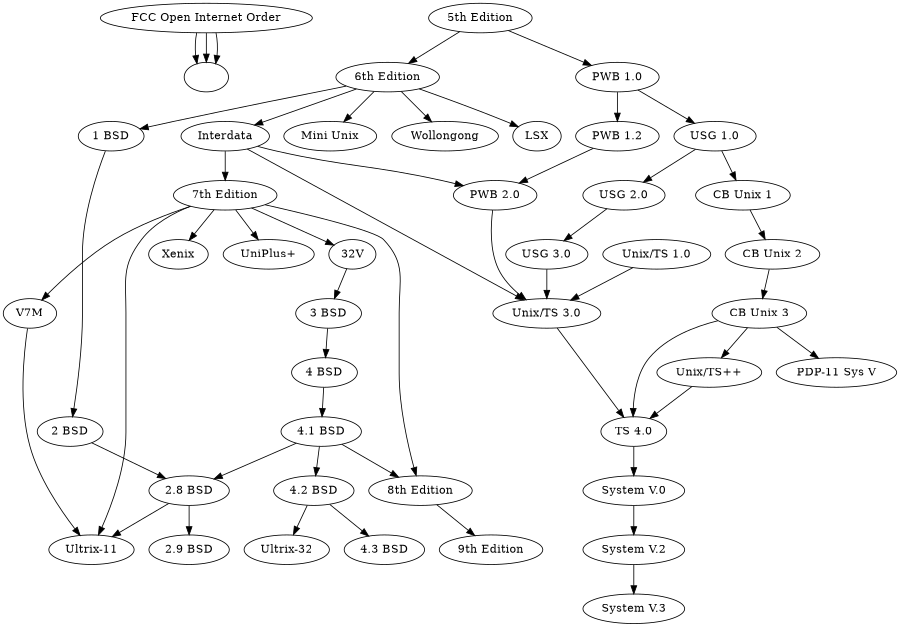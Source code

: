 digraph unix {
	size="6,6";
  "FCC Open Internet Order" -> ""; 
  "FCC Open Internet Order" -> ""; 
  "FCC Open Internet Order" -> ""; 
    "5th Edition" -> "6th Edition";
    "5th Edition" -> "PWB 1.0";
    "6th Edition" -> "LSX";
    "6th Edition" -> "1 BSD";
    "6th Edition" -> "Mini Unix";
    "6th Edition" -> "Wollongong";
    "6th Edition" -> "Interdata";
    "Interdata" -> "Unix/TS 3.0";
    "Interdata" -> "PWB 2.0";
    "Interdata" -> "7th Edition";
    "7th Edition" -> "8th Edition";
    "7th Edition" -> "32V";
    "7th Edition" -> "V7M";
    "7th Edition" -> "Ultrix-11";
    "7th Edition" -> "Xenix";
    "7th Edition" -> "UniPlus+";
    "V7M" -> "Ultrix-11";
    "8th Edition" -> "9th Edition";
    "1 BSD" -> "2 BSD";
    "2 BSD" -> "2.8 BSD";
    "2.8 BSD" -> "Ultrix-11";
    "2.8 BSD" -> "2.9 BSD";
    "32V" -> "3 BSD";
    "3 BSD" -> "4 BSD";
    "4 BSD" -> "4.1 BSD";
    "4.1 BSD" -> "4.2 BSD";
    "4.1 BSD" -> "2.8 BSD";
    "4.1 BSD" -> "8th Edition";
    "4.2 BSD" -> "4.3 BSD";
    "4.2 BSD" -> "Ultrix-32";
    "PWB 1.0" -> "PWB 1.2";
    "PWB 1.0" -> "USG 1.0";
    "PWB 1.2" -> "PWB 2.0";
    "USG 1.0" -> "CB Unix 1";
    "USG 1.0" -> "USG 2.0";
    "CB Unix 1" -> "CB Unix 2";
    "CB Unix 2" -> "CB Unix 3";
    "CB Unix 3" -> "Unix/TS++";
    "CB Unix 3" -> "PDP-11 Sys V";
    "USG 2.0" -> "USG 3.0";
    "USG 3.0" -> "Unix/TS 3.0";
    "PWB 2.0" -> "Unix/TS 3.0";
    "Unix/TS 1.0" -> "Unix/TS 3.0";
    "Unix/TS 3.0" -> "TS 4.0";
    "Unix/TS++" -> "TS 4.0";
    "CB Unix 3" -> "TS 4.0";
    "TS 4.0" -> "System V.0";
    "System V.0" -> "System V.2";
        "System V.2" -> "System V.3";
}